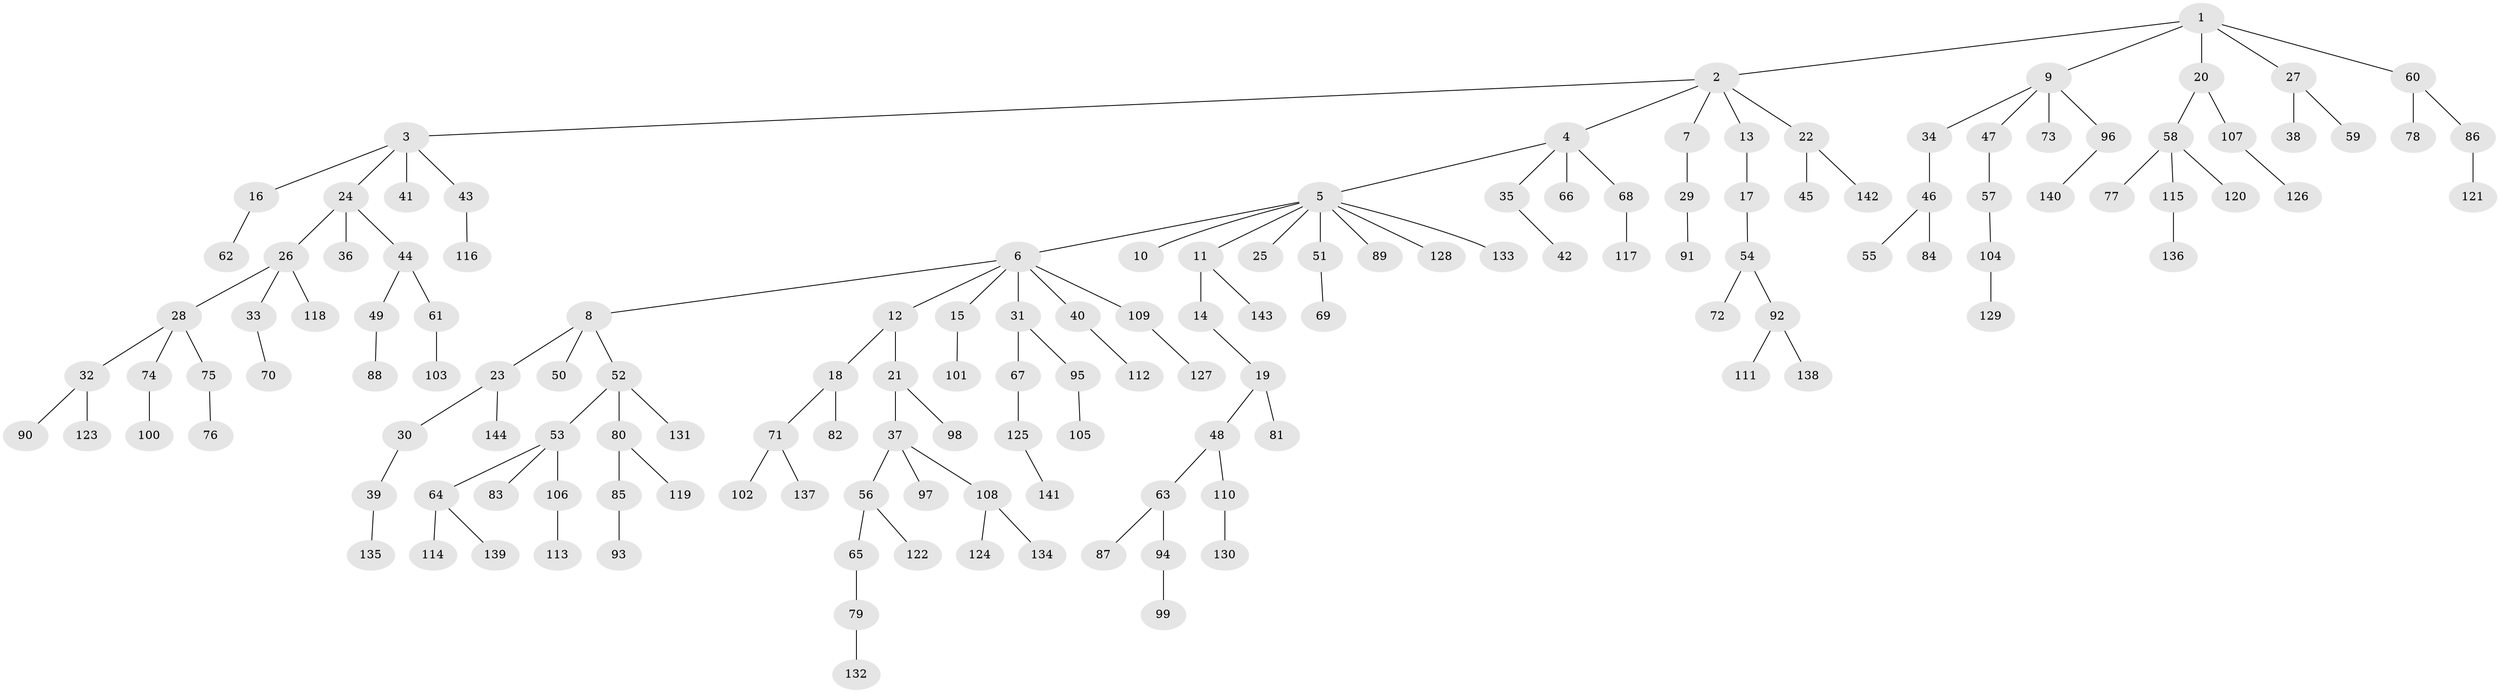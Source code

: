 // Generated by graph-tools (version 1.1) at 2025/50/03/09/25 03:50:21]
// undirected, 144 vertices, 143 edges
graph export_dot {
graph [start="1"]
  node [color=gray90,style=filled];
  1;
  2;
  3;
  4;
  5;
  6;
  7;
  8;
  9;
  10;
  11;
  12;
  13;
  14;
  15;
  16;
  17;
  18;
  19;
  20;
  21;
  22;
  23;
  24;
  25;
  26;
  27;
  28;
  29;
  30;
  31;
  32;
  33;
  34;
  35;
  36;
  37;
  38;
  39;
  40;
  41;
  42;
  43;
  44;
  45;
  46;
  47;
  48;
  49;
  50;
  51;
  52;
  53;
  54;
  55;
  56;
  57;
  58;
  59;
  60;
  61;
  62;
  63;
  64;
  65;
  66;
  67;
  68;
  69;
  70;
  71;
  72;
  73;
  74;
  75;
  76;
  77;
  78;
  79;
  80;
  81;
  82;
  83;
  84;
  85;
  86;
  87;
  88;
  89;
  90;
  91;
  92;
  93;
  94;
  95;
  96;
  97;
  98;
  99;
  100;
  101;
  102;
  103;
  104;
  105;
  106;
  107;
  108;
  109;
  110;
  111;
  112;
  113;
  114;
  115;
  116;
  117;
  118;
  119;
  120;
  121;
  122;
  123;
  124;
  125;
  126;
  127;
  128;
  129;
  130;
  131;
  132;
  133;
  134;
  135;
  136;
  137;
  138;
  139;
  140;
  141;
  142;
  143;
  144;
  1 -- 2;
  1 -- 9;
  1 -- 20;
  1 -- 27;
  1 -- 60;
  2 -- 3;
  2 -- 4;
  2 -- 7;
  2 -- 13;
  2 -- 22;
  3 -- 16;
  3 -- 24;
  3 -- 41;
  3 -- 43;
  4 -- 5;
  4 -- 35;
  4 -- 66;
  4 -- 68;
  5 -- 6;
  5 -- 10;
  5 -- 11;
  5 -- 25;
  5 -- 51;
  5 -- 89;
  5 -- 128;
  5 -- 133;
  6 -- 8;
  6 -- 12;
  6 -- 15;
  6 -- 31;
  6 -- 40;
  6 -- 109;
  7 -- 29;
  8 -- 23;
  8 -- 50;
  8 -- 52;
  9 -- 34;
  9 -- 47;
  9 -- 73;
  9 -- 96;
  11 -- 14;
  11 -- 143;
  12 -- 18;
  12 -- 21;
  13 -- 17;
  14 -- 19;
  15 -- 101;
  16 -- 62;
  17 -- 54;
  18 -- 71;
  18 -- 82;
  19 -- 48;
  19 -- 81;
  20 -- 58;
  20 -- 107;
  21 -- 37;
  21 -- 98;
  22 -- 45;
  22 -- 142;
  23 -- 30;
  23 -- 144;
  24 -- 26;
  24 -- 36;
  24 -- 44;
  26 -- 28;
  26 -- 33;
  26 -- 118;
  27 -- 38;
  27 -- 59;
  28 -- 32;
  28 -- 74;
  28 -- 75;
  29 -- 91;
  30 -- 39;
  31 -- 67;
  31 -- 95;
  32 -- 90;
  32 -- 123;
  33 -- 70;
  34 -- 46;
  35 -- 42;
  37 -- 56;
  37 -- 97;
  37 -- 108;
  39 -- 135;
  40 -- 112;
  43 -- 116;
  44 -- 49;
  44 -- 61;
  46 -- 55;
  46 -- 84;
  47 -- 57;
  48 -- 63;
  48 -- 110;
  49 -- 88;
  51 -- 69;
  52 -- 53;
  52 -- 80;
  52 -- 131;
  53 -- 64;
  53 -- 83;
  53 -- 106;
  54 -- 72;
  54 -- 92;
  56 -- 65;
  56 -- 122;
  57 -- 104;
  58 -- 77;
  58 -- 115;
  58 -- 120;
  60 -- 78;
  60 -- 86;
  61 -- 103;
  63 -- 87;
  63 -- 94;
  64 -- 114;
  64 -- 139;
  65 -- 79;
  67 -- 125;
  68 -- 117;
  71 -- 102;
  71 -- 137;
  74 -- 100;
  75 -- 76;
  79 -- 132;
  80 -- 85;
  80 -- 119;
  85 -- 93;
  86 -- 121;
  92 -- 111;
  92 -- 138;
  94 -- 99;
  95 -- 105;
  96 -- 140;
  104 -- 129;
  106 -- 113;
  107 -- 126;
  108 -- 124;
  108 -- 134;
  109 -- 127;
  110 -- 130;
  115 -- 136;
  125 -- 141;
}
